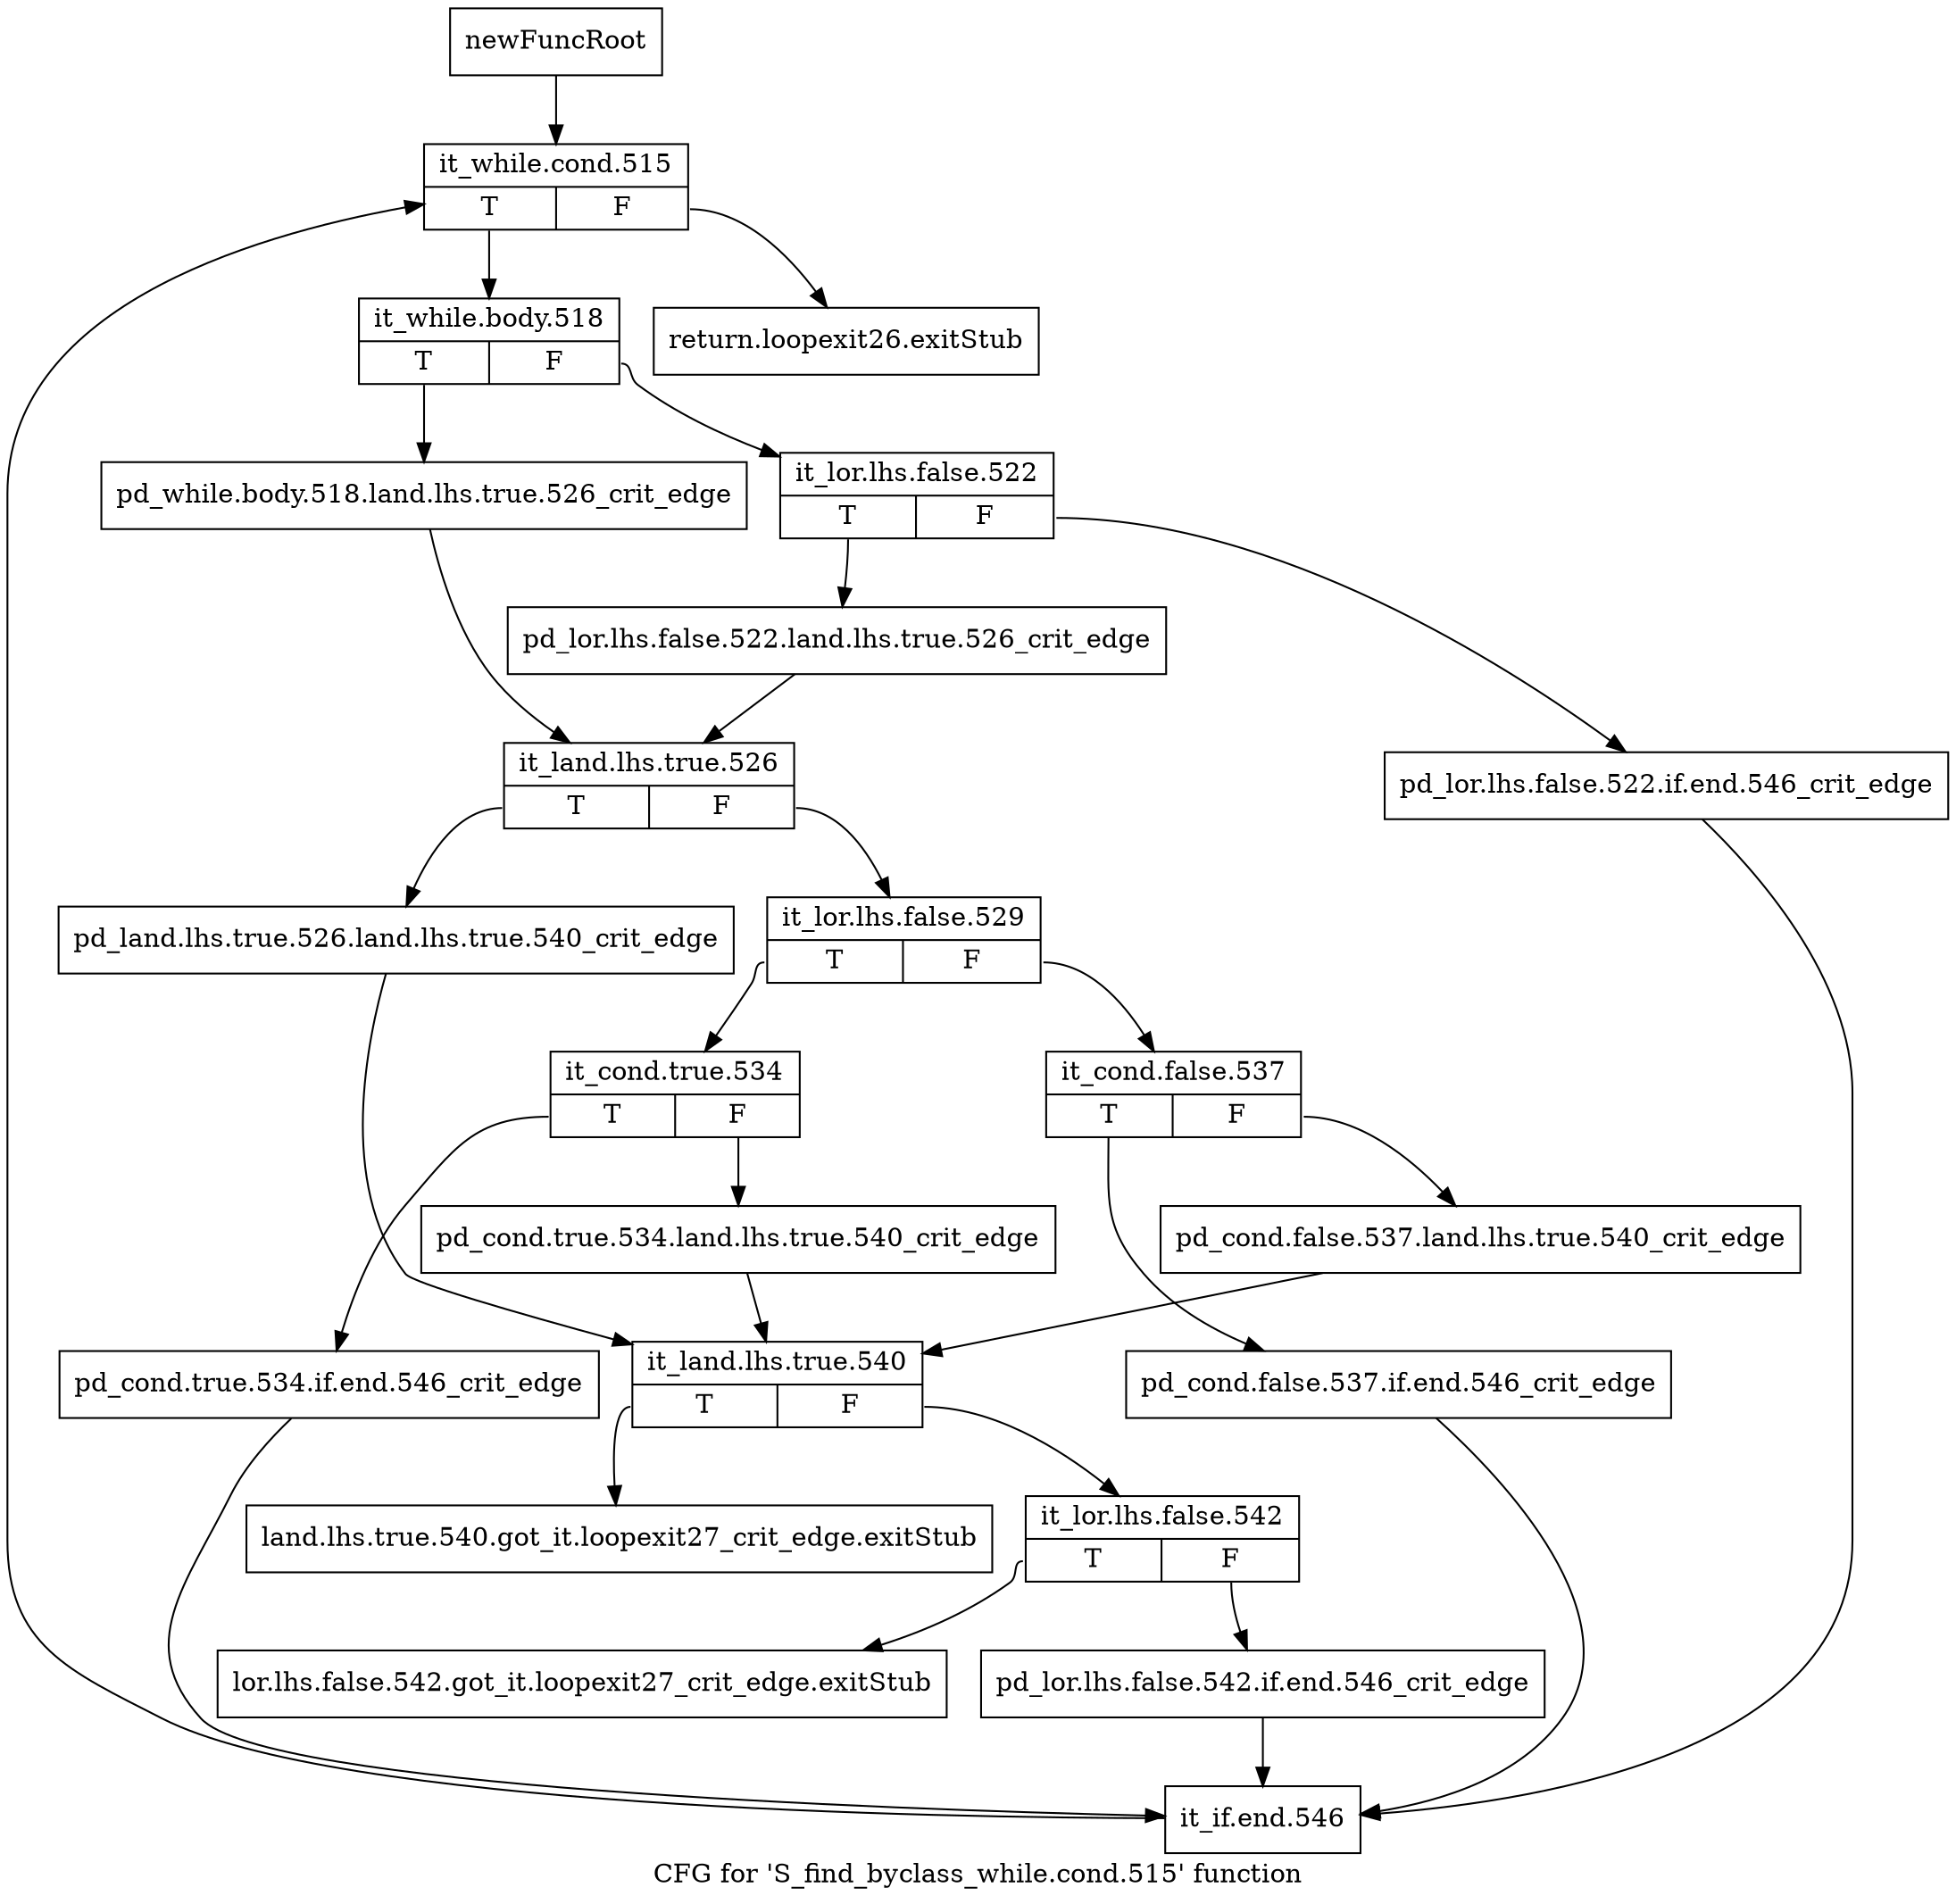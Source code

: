 digraph "CFG for 'S_find_byclass_while.cond.515' function" {
	label="CFG for 'S_find_byclass_while.cond.515' function";

	Node0x52911c0 [shape=record,label="{newFuncRoot}"];
	Node0x52911c0 -> Node0x5291300;
	Node0x5291210 [shape=record,label="{return.loopexit26.exitStub}"];
	Node0x5291260 [shape=record,label="{land.lhs.true.540.got_it.loopexit27_crit_edge.exitStub}"];
	Node0x52912b0 [shape=record,label="{lor.lhs.false.542.got_it.loopexit27_crit_edge.exitStub}"];
	Node0x5291300 [shape=record,label="{it_while.cond.515|{<s0>T|<s1>F}}"];
	Node0x5291300:s0 -> Node0x5291350;
	Node0x5291300:s1 -> Node0x5291210;
	Node0x5291350 [shape=record,label="{it_while.body.518|{<s0>T|<s1>F}}"];
	Node0x5291350:s0 -> Node0x5291490;
	Node0x5291350:s1 -> Node0x52913a0;
	Node0x52913a0 [shape=record,label="{it_lor.lhs.false.522|{<s0>T|<s1>F}}"];
	Node0x52913a0:s0 -> Node0x5291440;
	Node0x52913a0:s1 -> Node0x52913f0;
	Node0x52913f0 [shape=record,label="{pd_lor.lhs.false.522.if.end.546_crit_edge}"];
	Node0x52913f0 -> Node0x52918a0;
	Node0x5291440 [shape=record,label="{pd_lor.lhs.false.522.land.lhs.true.526_crit_edge}"];
	Node0x5291440 -> Node0x52914e0;
	Node0x5291490 [shape=record,label="{pd_while.body.518.land.lhs.true.526_crit_edge}"];
	Node0x5291490 -> Node0x52914e0;
	Node0x52914e0 [shape=record,label="{it_land.lhs.true.526|{<s0>T|<s1>F}}"];
	Node0x52914e0:s0 -> Node0x5291760;
	Node0x52914e0:s1 -> Node0x5291530;
	Node0x5291530 [shape=record,label="{it_lor.lhs.false.529|{<s0>T|<s1>F}}"];
	Node0x5291530:s0 -> Node0x5291670;
	Node0x5291530:s1 -> Node0x5291580;
	Node0x5291580 [shape=record,label="{it_cond.false.537|{<s0>T|<s1>F}}"];
	Node0x5291580:s0 -> Node0x5291620;
	Node0x5291580:s1 -> Node0x52915d0;
	Node0x52915d0 [shape=record,label="{pd_cond.false.537.land.lhs.true.540_crit_edge}"];
	Node0x52915d0 -> Node0x52917b0;
	Node0x5291620 [shape=record,label="{pd_cond.false.537.if.end.546_crit_edge}"];
	Node0x5291620 -> Node0x52918a0;
	Node0x5291670 [shape=record,label="{it_cond.true.534|{<s0>T|<s1>F}}"];
	Node0x5291670:s0 -> Node0x5291710;
	Node0x5291670:s1 -> Node0x52916c0;
	Node0x52916c0 [shape=record,label="{pd_cond.true.534.land.lhs.true.540_crit_edge}"];
	Node0x52916c0 -> Node0x52917b0;
	Node0x5291710 [shape=record,label="{pd_cond.true.534.if.end.546_crit_edge}"];
	Node0x5291710 -> Node0x52918a0;
	Node0x5291760 [shape=record,label="{pd_land.lhs.true.526.land.lhs.true.540_crit_edge}"];
	Node0x5291760 -> Node0x52917b0;
	Node0x52917b0 [shape=record,label="{it_land.lhs.true.540|{<s0>T|<s1>F}}"];
	Node0x52917b0:s0 -> Node0x5291260;
	Node0x52917b0:s1 -> Node0x5291800;
	Node0x5291800 [shape=record,label="{it_lor.lhs.false.542|{<s0>T|<s1>F}}"];
	Node0x5291800:s0 -> Node0x52912b0;
	Node0x5291800:s1 -> Node0x5291850;
	Node0x5291850 [shape=record,label="{pd_lor.lhs.false.542.if.end.546_crit_edge}"];
	Node0x5291850 -> Node0x52918a0;
	Node0x52918a0 [shape=record,label="{it_if.end.546}"];
	Node0x52918a0 -> Node0x5291300;
}

